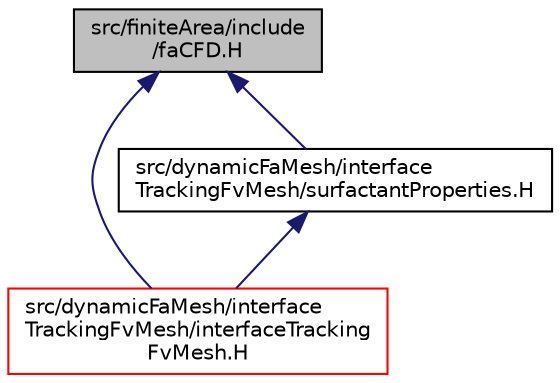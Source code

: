 digraph "src/finiteArea/include/faCFD.H"
{
  bgcolor="transparent";
  edge [fontname="Helvetica",fontsize="10",labelfontname="Helvetica",labelfontsize="10"];
  node [fontname="Helvetica",fontsize="10",shape=record];
  Node1 [label="src/finiteArea/include\l/faCFD.H",height=0.2,width=0.4,color="black", fillcolor="grey75", style="filled" fontcolor="black"];
  Node1 -> Node2 [dir="back",color="midnightblue",fontsize="10",style="solid",fontname="Helvetica"];
  Node2 [label="src/dynamicFaMesh/interface\lTrackingFvMesh/interfaceTracking\lFvMesh.H",height=0.2,width=0.4,color="red",URL="$interfaceTrackingFvMesh_8H.html"];
  Node1 -> Node3 [dir="back",color="midnightblue",fontsize="10",style="solid",fontname="Helvetica"];
  Node3 [label="src/dynamicFaMesh/interface\lTrackingFvMesh/surfactantProperties.H",height=0.2,width=0.4,color="black",URL="$surfactantProperties_8H.html"];
  Node3 -> Node2 [dir="back",color="midnightblue",fontsize="10",style="solid",fontname="Helvetica"];
}
